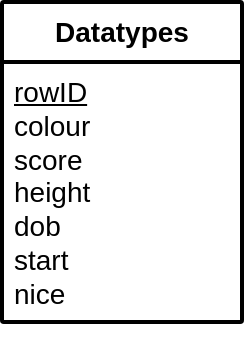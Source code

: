<mxfile version="24.7.17" pages="3">
  <diagram name="Datatypes" id="0X_pPW02TSwymqmn3ZUb">
    <mxGraphModel dx="1034" dy="519" grid="1" gridSize="10" guides="1" tooltips="1" connect="1" arrows="1" fold="1" page="1" pageScale="1" pageWidth="827" pageHeight="1169" math="0" shadow="0">
      <root>
        <mxCell id="RcTGqMjXrtC9ltl5M4Rv-0" />
        <mxCell id="RcTGqMjXrtC9ltl5M4Rv-1" parent="RcTGqMjXrtC9ltl5M4Rv-0" />
        <mxCell id="RcTGqMjXrtC9ltl5M4Rv-2" value="&lt;b&gt;Datatypes&lt;/b&gt;" style="swimlane;childLayout=stackLayout;horizontal=1;startSize=30;horizontalStack=0;rounded=1;fontSize=14;fontStyle=0;strokeWidth=2;resizeParent=0;resizeLast=1;shadow=0;dashed=0;align=center;arcSize=1;whiteSpace=wrap;html=1;fillColor=none;" parent="RcTGqMjXrtC9ltl5M4Rv-1" vertex="1">
          <mxGeometry x="320" y="360" width="120" height="160" as="geometry">
            <mxRectangle x="170" y="370" width="80" height="50" as="alternateBounds" />
          </mxGeometry>
        </mxCell>
        <mxCell id="RcTGqMjXrtC9ltl5M4Rv-3" value="&lt;span style=&quot;font-size: 14px;&quot;&gt;&lt;u&gt;rowID&lt;/u&gt;&lt;/span&gt;&lt;div&gt;&lt;span style=&quot;font-size: 14px;&quot;&gt;colour&lt;/span&gt;&lt;/div&gt;&lt;div&gt;&lt;span style=&quot;font-size: 14px;&quot;&gt;score&lt;/span&gt;&lt;/div&gt;&lt;div&gt;&lt;span style=&quot;font-size: 14px;&quot;&gt;height&lt;/span&gt;&lt;/div&gt;&lt;div&gt;&lt;span style=&quot;font-size: 14px;&quot;&gt;dob&lt;/span&gt;&lt;/div&gt;&lt;div&gt;&lt;span style=&quot;font-size: 14px;&quot;&gt;start&lt;/span&gt;&lt;/div&gt;&lt;div&gt;&lt;span style=&quot;font-size: 14px;&quot;&gt;nice&lt;/span&gt;&lt;/div&gt;" style="align=left;strokeColor=none;fillColor=none;spacingLeft=4;fontSize=12;verticalAlign=top;resizable=0;rotatable=0;part=1;html=1;" parent="RcTGqMjXrtC9ltl5M4Rv-2" vertex="1">
          <mxGeometry y="30" width="120" height="130" as="geometry" />
        </mxCell>
        <mxCell id="RcTGqMjXrtC9ltl5M4Rv-4" style="edgeStyle=orthogonalEdgeStyle;rounded=0;orthogonalLoop=1;jettySize=auto;html=1;exitX=0.5;exitY=1;exitDx=0;exitDy=0;" parent="RcTGqMjXrtC9ltl5M4Rv-2" source="RcTGqMjXrtC9ltl5M4Rv-3" target="RcTGqMjXrtC9ltl5M4Rv-3" edge="1">
          <mxGeometry relative="1" as="geometry" />
        </mxCell>
      </root>
    </mxGraphModel>
  </diagram>
  <diagram name="Pupil" id="wAdeiZtUJT6jyN82lT_o">
    <mxGraphModel dx="1034" dy="519" grid="1" gridSize="10" guides="1" tooltips="1" connect="1" arrows="1" fold="1" page="1" pageScale="1" pageWidth="1169" pageHeight="827" math="0" shadow="0">
      <root>
        <mxCell id="dkvHbdE_bJwhCcvxUOfx-0" />
        <mxCell id="dkvHbdE_bJwhCcvxUOfx-1" parent="dkvHbdE_bJwhCcvxUOfx-0" />
        <mxCell id="dkvHbdE_bJwhCcvxUOfx-2" value="&lt;b&gt;Pupil&lt;/b&gt;" style="swimlane;childLayout=stackLayout;horizontal=1;startSize=30;horizontalStack=0;rounded=1;fontSize=14;fontStyle=0;strokeWidth=2;resizeParent=0;resizeLast=1;shadow=0;dashed=0;align=center;arcSize=1;whiteSpace=wrap;html=1;fillColor=none;" parent="dkvHbdE_bJwhCcvxUOfx-1" vertex="1">
          <mxGeometry x="320" y="360" width="120" height="160" as="geometry">
            <mxRectangle x="170" y="370" width="80" height="50" as="alternateBounds" />
          </mxGeometry>
        </mxCell>
        <mxCell id="dkvHbdE_bJwhCcvxUOfx-3" value="&lt;span style=&quot;font-size: 14px;&quot;&gt;&lt;u&gt;pupilID&lt;/u&gt;&lt;/span&gt;&lt;div&gt;&lt;span style=&quot;font-size: 14px;&quot;&gt;addressID&lt;/span&gt;&lt;/div&gt;&lt;div&gt;&lt;span style=&quot;font-size: 14px;&quot;&gt;firstName&lt;/span&gt;&lt;/div&gt;&lt;div&gt;&lt;span style=&quot;font-size: 14px;&quot;&gt;lastName&lt;/span&gt;&lt;/div&gt;&lt;div&gt;&lt;span style=&quot;font-size: 14px;&quot;&gt;dob&lt;/span&gt;&lt;/div&gt;&lt;div&gt;&lt;span style=&quot;font-size: 14px;&quot;&gt;age&lt;/span&gt;&lt;/div&gt;&lt;div&gt;&lt;span style=&quot;font-size: 14px;&quot;&gt;enrolled&lt;/span&gt;&lt;/div&gt;" style="align=left;strokeColor=none;fillColor=none;spacingLeft=4;fontSize=12;verticalAlign=top;resizable=0;rotatable=0;part=1;html=1;" parent="dkvHbdE_bJwhCcvxUOfx-2" vertex="1">
          <mxGeometry y="30" width="120" height="130" as="geometry" />
        </mxCell>
        <mxCell id="dkvHbdE_bJwhCcvxUOfx-4" style="edgeStyle=orthogonalEdgeStyle;rounded=0;orthogonalLoop=1;jettySize=auto;html=1;exitX=0.5;exitY=1;exitDx=0;exitDy=0;" parent="dkvHbdE_bJwhCcvxUOfx-2" source="dkvHbdE_bJwhCcvxUOfx-3" target="dkvHbdE_bJwhCcvxUOfx-3" edge="1">
          <mxGeometry relative="1" as="geometry" />
        </mxCell>
      </root>
    </mxGraphModel>
  </diagram>
  <diagram name="StaffSubject" id="Q7zGEM8cMa9GbJ4rTJJM">
    <mxGraphModel dx="662" dy="433" grid="1" gridSize="10" guides="1" tooltips="1" connect="1" arrows="1" fold="1" page="1" pageScale="1" pageWidth="1169" pageHeight="827" math="0" shadow="0">
      <root>
        <mxCell id="RcTGqMjXrtC9ltl5M4Rv-0" />
        <mxCell id="RcTGqMjXrtC9ltl5M4Rv-1" parent="RcTGqMjXrtC9ltl5M4Rv-0" />
        <mxCell id="RcTGqMjXrtC9ltl5M4Rv-2" value="&lt;b&gt;Staff&lt;/b&gt;" style="swimlane;childLayout=stackLayout;horizontal=1;startSize=30;horizontalStack=0;rounded=1;fontSize=14;fontStyle=0;strokeWidth=2;resizeParent=0;resizeLast=1;shadow=0;dashed=0;align=center;arcSize=1;whiteSpace=wrap;html=1;fillColor=none;" parent="RcTGqMjXrtC9ltl5M4Rv-1" vertex="1">
          <mxGeometry x="360" y="360" width="120" height="120" as="geometry">
            <mxRectangle x="170" y="370" width="80" height="50" as="alternateBounds" />
          </mxGeometry>
        </mxCell>
        <mxCell id="RcTGqMjXrtC9ltl5M4Rv-3" value="&lt;span style=&quot;font-size: 14px;&quot;&gt;&lt;u&gt;staffID&lt;/u&gt;&lt;/span&gt;&lt;div&gt;&lt;span style=&quot;font-size: 14px;&quot;&gt;title&lt;/span&gt;&lt;/div&gt;&lt;div&gt;&lt;span style=&quot;font-size: 14px;&quot;&gt;lastName&lt;/span&gt;&lt;/div&gt;&lt;div&gt;&lt;span style=&quot;font-size: 14px;&quot;&gt;role&lt;/span&gt;&lt;/div&gt;" style="align=left;strokeColor=none;fillColor=none;spacingLeft=4;fontSize=12;verticalAlign=top;resizable=0;rotatable=0;part=1;html=1;" parent="RcTGqMjXrtC9ltl5M4Rv-2" vertex="1">
          <mxGeometry y="30" width="120" height="90" as="geometry" />
        </mxCell>
        <mxCell id="RcTGqMjXrtC9ltl5M4Rv-4" style="edgeStyle=orthogonalEdgeStyle;rounded=0;orthogonalLoop=1;jettySize=auto;html=1;exitX=0.5;exitY=1;exitDx=0;exitDy=0;" parent="RcTGqMjXrtC9ltl5M4Rv-2" source="RcTGqMjXrtC9ltl5M4Rv-3" target="RcTGqMjXrtC9ltl5M4Rv-3" edge="1">
          <mxGeometry relative="1" as="geometry" />
        </mxCell>
        <mxCell id="RcTGqMjXrtC9ltl5M4Rv-5" value="&lt;b&gt;Teacher&lt;/b&gt;" style="swimlane;childLayout=stackLayout;horizontal=1;startSize=30;horizontalStack=0;rounded=1;fontSize=14;fontStyle=0;strokeWidth=2;resizeParent=0;resizeLast=1;shadow=0;dashed=0;align=center;arcSize=1;whiteSpace=wrap;html=1;fillColor=none;" parent="RcTGqMjXrtC9ltl5M4Rv-1" vertex="1">
          <mxGeometry x="600" y="360" width="120" height="120" as="geometry">
            <mxRectangle x="170" y="370" width="80" height="50" as="alternateBounds" />
          </mxGeometry>
        </mxCell>
        <mxCell id="RcTGqMjXrtC9ltl5M4Rv-6" value="&lt;span style=&quot;font-size: 14px;&quot;&gt;&lt;u&gt;staffID&lt;/u&gt;*&lt;/span&gt;&lt;div&gt;&lt;span style=&quot;font-size: 14px;&quot;&gt;&lt;u&gt;subjectID&lt;/u&gt;*&lt;/span&gt;&lt;/div&gt;" style="align=left;strokeColor=none;fillColor=none;spacingLeft=4;fontSize=12;verticalAlign=top;resizable=0;rotatable=0;part=1;html=1;" parent="RcTGqMjXrtC9ltl5M4Rv-5" vertex="1">
          <mxGeometry y="30" width="120" height="90" as="geometry" />
        </mxCell>
        <mxCell id="1jgJIBs9kYSq21pB2lWS-0" value="&lt;b&gt;Subject&lt;/b&gt;" style="swimlane;childLayout=stackLayout;horizontal=1;startSize=30;horizontalStack=0;rounded=1;fontSize=14;fontStyle=0;strokeWidth=2;resizeParent=0;resizeLast=1;shadow=0;dashed=0;align=center;arcSize=1;whiteSpace=wrap;html=1;fillColor=none;" vertex="1" parent="RcTGqMjXrtC9ltl5M4Rv-1">
          <mxGeometry x="840" y="360" width="120" height="120" as="geometry">
            <mxRectangle x="170" y="370" width="80" height="50" as="alternateBounds" />
          </mxGeometry>
        </mxCell>
        <mxCell id="1jgJIBs9kYSq21pB2lWS-1" value="&lt;span style=&quot;font-size: 14px;&quot;&gt;&lt;u&gt;subjectID&lt;/u&gt;&lt;/span&gt;&lt;div&gt;&lt;span style=&quot;font-size: 14px;&quot;&gt;subject&lt;/span&gt;&lt;/div&gt;" style="align=left;strokeColor=none;fillColor=none;spacingLeft=4;fontSize=12;verticalAlign=top;resizable=0;rotatable=0;part=1;html=1;" vertex="1" parent="1jgJIBs9kYSq21pB2lWS-0">
          <mxGeometry y="30" width="120" height="90" as="geometry" />
        </mxCell>
        <mxCell id="1jgJIBs9kYSq21pB2lWS-2" style="edgeStyle=orthogonalEdgeStyle;rounded=0;orthogonalLoop=1;jettySize=auto;html=1;exitX=1;exitY=0.5;exitDx=0;exitDy=0;entryX=0;entryY=0.5;entryDx=0;entryDy=0;endArrow=none;endFill=0;startArrow=ERmany;startFill=0;startSize=20;" edge="1" parent="RcTGqMjXrtC9ltl5M4Rv-1" source="RcTGqMjXrtC9ltl5M4Rv-6" target="1jgJIBs9kYSq21pB2lWS-1">
          <mxGeometry relative="1" as="geometry" />
        </mxCell>
        <mxCell id="1jgJIBs9kYSq21pB2lWS-3" style="edgeStyle=orthogonalEdgeStyle;rounded=0;orthogonalLoop=1;jettySize=auto;html=1;exitX=1;exitY=0.5;exitDx=0;exitDy=0;entryX=0;entryY=0.5;entryDx=0;entryDy=0;endArrow=ERmany;endFill=0;startSize=6;endSize=20;" edge="1" parent="RcTGqMjXrtC9ltl5M4Rv-1" source="RcTGqMjXrtC9ltl5M4Rv-3" target="RcTGqMjXrtC9ltl5M4Rv-6">
          <mxGeometry relative="1" as="geometry" />
        </mxCell>
      </root>
    </mxGraphModel>
  </diagram>
</mxfile>
